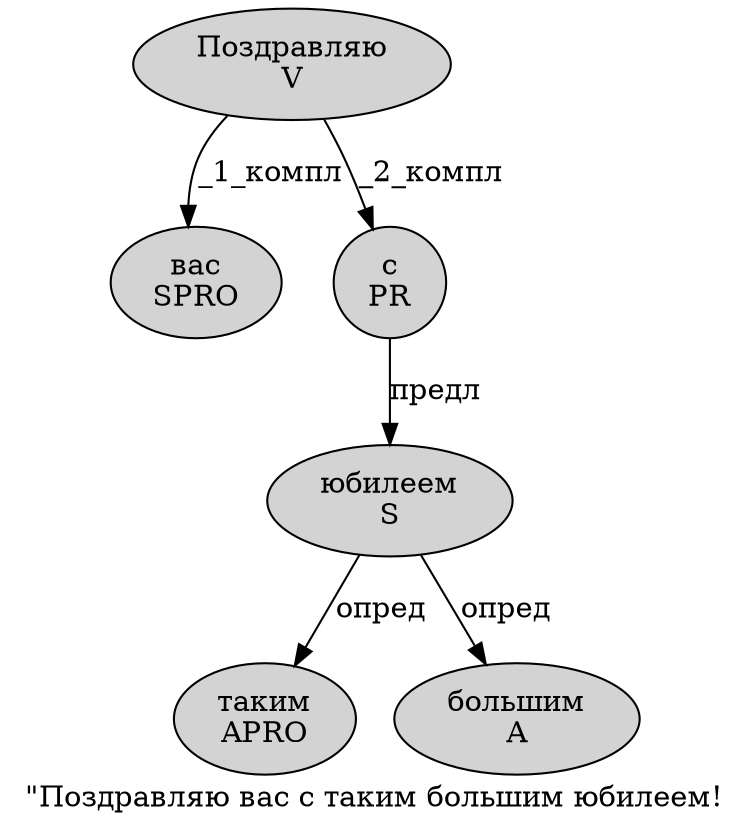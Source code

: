 digraph SENTENCE_930 {
	graph [label="\"Поздравляю вас с таким большим юбилеем!"]
	node [style=filled]
		1 [label="Поздравляю
V" color="" fillcolor=lightgray penwidth=1 shape=ellipse]
		2 [label="вас
SPRO" color="" fillcolor=lightgray penwidth=1 shape=ellipse]
		3 [label="с
PR" color="" fillcolor=lightgray penwidth=1 shape=ellipse]
		4 [label="таким
APRO" color="" fillcolor=lightgray penwidth=1 shape=ellipse]
		5 [label="большим
A" color="" fillcolor=lightgray penwidth=1 shape=ellipse]
		6 [label="юбилеем
S" color="" fillcolor=lightgray penwidth=1 shape=ellipse]
			3 -> 6 [label="предл"]
			6 -> 4 [label="опред"]
			6 -> 5 [label="опред"]
			1 -> 2 [label="_1_компл"]
			1 -> 3 [label="_2_компл"]
}